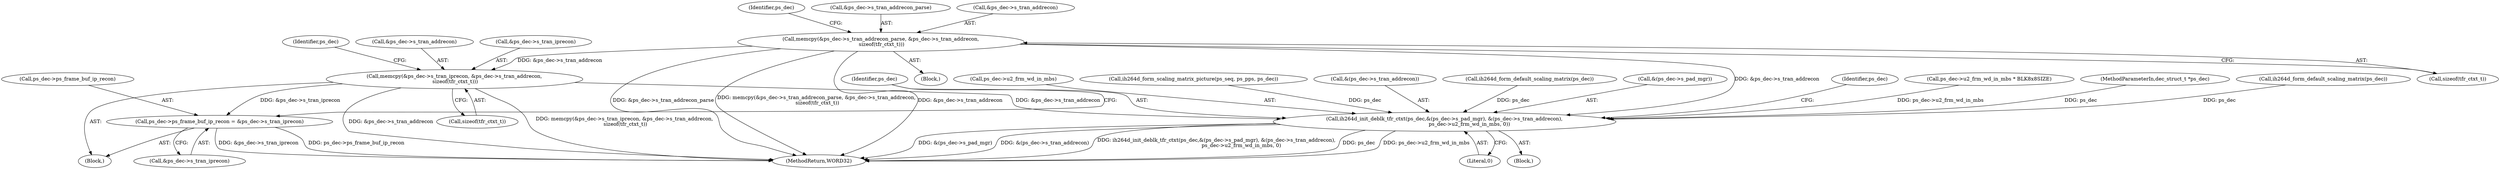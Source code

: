 digraph "0_Android_0b23c81c3dd9ec38f7e6806a3955fed1925541a0_3@API" {
"1002063" [label="(Call,memcpy(&ps_dec->s_tran_addrecon_parse, &ps_dec->s_tran_addrecon,\n sizeof(tfr_ctxt_t)))"];
"1002085" [label="(Call,memcpy(&ps_dec->s_tran_iprecon, &ps_dec->s_tran_addrecon,\n sizeof(tfr_ctxt_t)))"];
"1002096" [label="(Call,ps_dec->ps_frame_buf_ip_recon = &ps_dec->s_tran_iprecon)"];
"1002104" [label="(Call,ih264d_init_deblk_tfr_ctxt(ps_dec,&(ps_dec->s_pad_mgr), &(ps_dec->s_tran_addrecon),\n                               ps_dec->u2_frm_wd_in_mbs, 0))"];
"1002098" [label="(Identifier,ps_dec)"];
"1002094" [label="(Call,sizeof(tfr_ctxt_t))"];
"1002084" [label="(Block,)"];
"1002085" [label="(Call,memcpy(&ps_dec->s_tran_iprecon, &ps_dec->s_tran_addrecon,\n sizeof(tfr_ctxt_t)))"];
"1002104" [label="(Call,ih264d_init_deblk_tfr_ctxt(ps_dec,&(ps_dec->s_pad_mgr), &(ps_dec->s_tran_addrecon),\n                               ps_dec->u2_frm_wd_in_mbs, 0))"];
"1002106" [label="(Call,&(ps_dec->s_pad_mgr))"];
"1002120" [label="(Identifier,ps_dec)"];
"1002117" [label="(Literal,0)"];
"1001677" [label="(Call,ps_dec->u2_frm_wd_in_mbs * BLK8x8SIZE)"];
"1000136" [label="(MethodParameterIn,dec_struct_t *ps_dec)"];
"1002097" [label="(Call,ps_dec->ps_frame_buf_ip_recon)"];
"1002159" [label="(MethodReturn,WORD32)"];
"1002063" [label="(Call,memcpy(&ps_dec->s_tran_addrecon_parse, &ps_dec->s_tran_addrecon,\n sizeof(tfr_ctxt_t)))"];
"1002096" [label="(Call,ps_dec->ps_frame_buf_ip_recon = &ps_dec->s_tran_iprecon)"];
"1002072" [label="(Call,sizeof(tfr_ctxt_t))"];
"1002100" [label="(Call,&ps_dec->s_tran_iprecon)"];
"1002009" [label="(Call,ih264d_form_default_scaling_matrix(ps_dec))"];
"1002114" [label="(Call,ps_dec->u2_frm_wd_in_mbs)"];
"1002078" [label="(Identifier,ps_dec)"];
"1000141" [label="(Block,)"];
"1002105" [label="(Identifier,ps_dec)"];
"1002064" [label="(Call,&ps_dec->s_tran_addrecon_parse)"];
"1001996" [label="(Call,ih264d_form_scaling_matrix_picture(ps_seq, ps_pps, ps_dec))"];
"1002110" [label="(Call,&(ps_dec->s_tran_addrecon))"];
"1002090" [label="(Call,&ps_dec->s_tran_addrecon)"];
"1002086" [label="(Call,&ps_dec->s_tran_iprecon)"];
"1002068" [label="(Call,&ps_dec->s_tran_addrecon)"];
"1002025" [label="(Call,ih264d_form_default_scaling_matrix(ps_dec))"];
"1002062" [label="(Block,)"];
"1002063" -> "1002062"  [label="AST: "];
"1002063" -> "1002072"  [label="CFG: "];
"1002064" -> "1002063"  [label="AST: "];
"1002068" -> "1002063"  [label="AST: "];
"1002072" -> "1002063"  [label="AST: "];
"1002078" -> "1002063"  [label="CFG: "];
"1002063" -> "1002159"  [label="DDG: memcpy(&ps_dec->s_tran_addrecon_parse, &ps_dec->s_tran_addrecon,\n sizeof(tfr_ctxt_t))"];
"1002063" -> "1002159"  [label="DDG: &ps_dec->s_tran_addrecon"];
"1002063" -> "1002159"  [label="DDG: &ps_dec->s_tran_addrecon_parse"];
"1002063" -> "1002085"  [label="DDG: &ps_dec->s_tran_addrecon"];
"1002063" -> "1002104"  [label="DDG: &ps_dec->s_tran_addrecon"];
"1002085" -> "1002084"  [label="AST: "];
"1002085" -> "1002094"  [label="CFG: "];
"1002086" -> "1002085"  [label="AST: "];
"1002090" -> "1002085"  [label="AST: "];
"1002094" -> "1002085"  [label="AST: "];
"1002098" -> "1002085"  [label="CFG: "];
"1002085" -> "1002159"  [label="DDG: &ps_dec->s_tran_addrecon"];
"1002085" -> "1002159"  [label="DDG: memcpy(&ps_dec->s_tran_iprecon, &ps_dec->s_tran_addrecon,\n sizeof(tfr_ctxt_t))"];
"1002085" -> "1002096"  [label="DDG: &ps_dec->s_tran_iprecon"];
"1002085" -> "1002104"  [label="DDG: &ps_dec->s_tran_addrecon"];
"1002096" -> "1002084"  [label="AST: "];
"1002096" -> "1002100"  [label="CFG: "];
"1002097" -> "1002096"  [label="AST: "];
"1002100" -> "1002096"  [label="AST: "];
"1002105" -> "1002096"  [label="CFG: "];
"1002096" -> "1002159"  [label="DDG: ps_dec->ps_frame_buf_ip_recon"];
"1002096" -> "1002159"  [label="DDG: &ps_dec->s_tran_iprecon"];
"1002104" -> "1000141"  [label="AST: "];
"1002104" -> "1002117"  [label="CFG: "];
"1002105" -> "1002104"  [label="AST: "];
"1002106" -> "1002104"  [label="AST: "];
"1002110" -> "1002104"  [label="AST: "];
"1002114" -> "1002104"  [label="AST: "];
"1002117" -> "1002104"  [label="AST: "];
"1002120" -> "1002104"  [label="CFG: "];
"1002104" -> "1002159"  [label="DDG: ps_dec->u2_frm_wd_in_mbs"];
"1002104" -> "1002159"  [label="DDG: &(ps_dec->s_pad_mgr)"];
"1002104" -> "1002159"  [label="DDG: &(ps_dec->s_tran_addrecon)"];
"1002104" -> "1002159"  [label="DDG: ih264d_init_deblk_tfr_ctxt(ps_dec,&(ps_dec->s_pad_mgr), &(ps_dec->s_tran_addrecon),\n                               ps_dec->u2_frm_wd_in_mbs, 0)"];
"1002104" -> "1002159"  [label="DDG: ps_dec"];
"1002009" -> "1002104"  [label="DDG: ps_dec"];
"1002025" -> "1002104"  [label="DDG: ps_dec"];
"1001996" -> "1002104"  [label="DDG: ps_dec"];
"1000136" -> "1002104"  [label="DDG: ps_dec"];
"1001677" -> "1002104"  [label="DDG: ps_dec->u2_frm_wd_in_mbs"];
}
